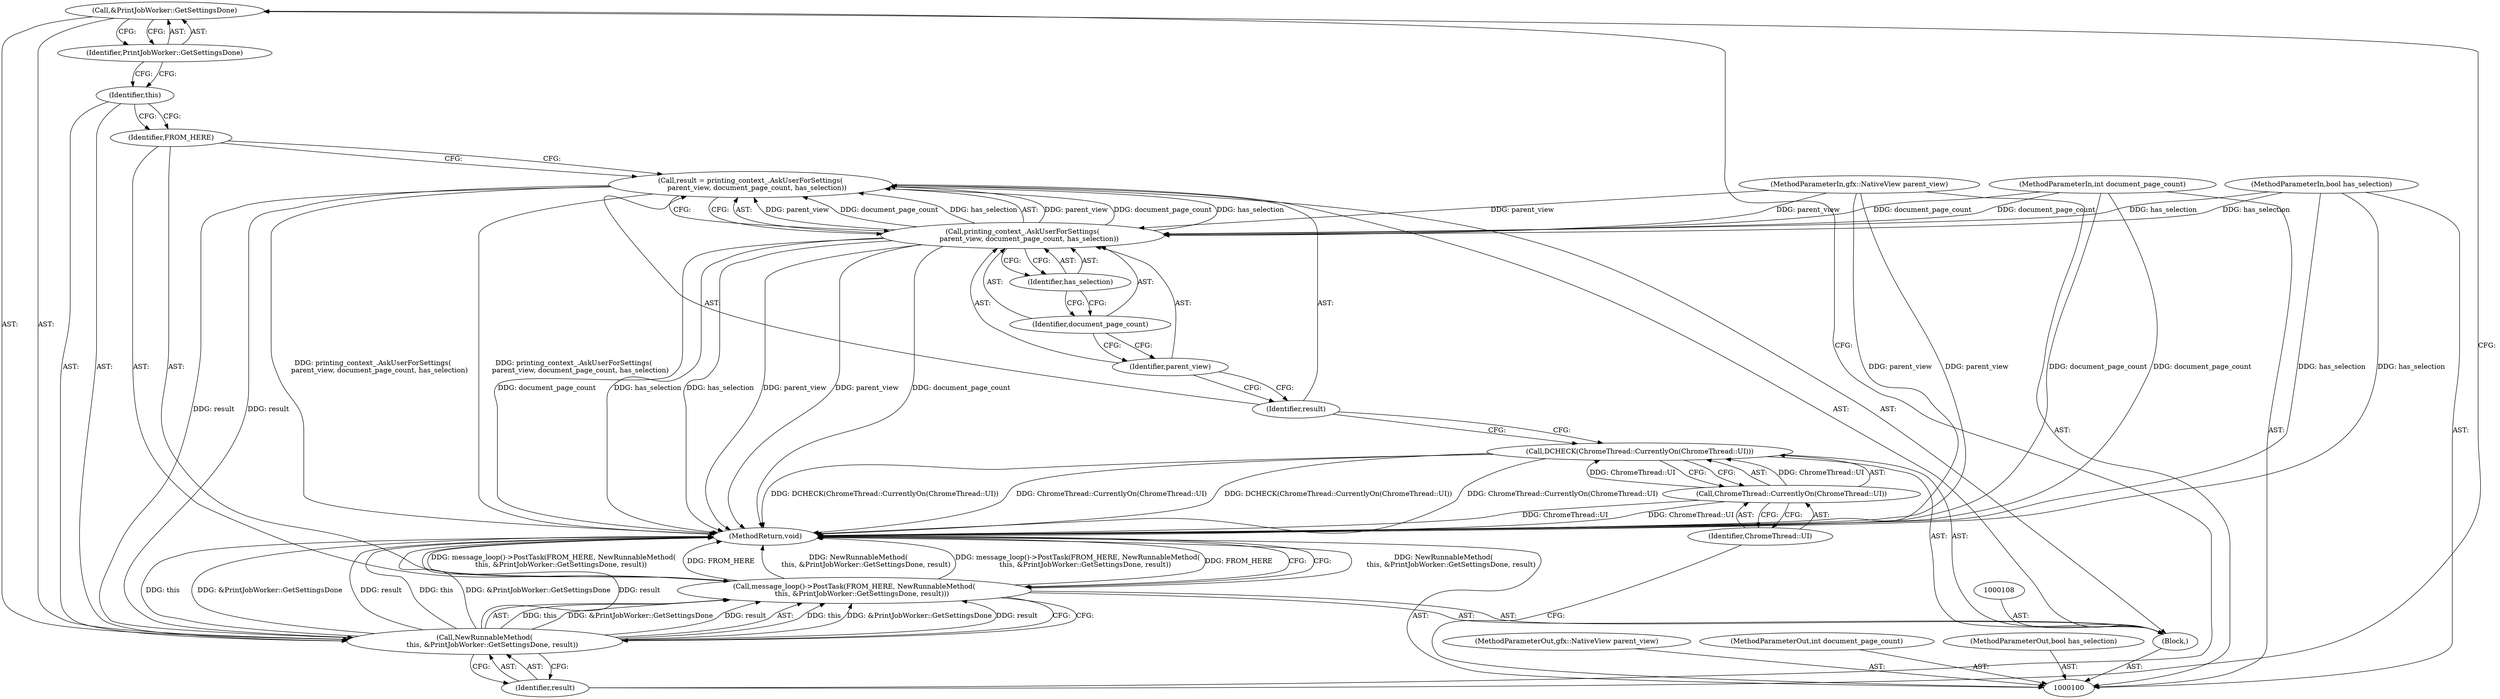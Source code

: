digraph "0_Chrome_fc790462b4f248712bbc8c3734664dd6b05f80f2_0" {
"1000119" [label="(Call,&PrintJobWorker::GetSettingsDone)"];
"1000120" [label="(Identifier,PrintJobWorker::GetSettingsDone)"];
"1000121" [label="(Identifier,result)"];
"1000118" [label="(Identifier,this)"];
"1000122" [label="(MethodReturn,void)"];
"1000101" [label="(MethodParameterIn,gfx::NativeView parent_view)"];
"1000164" [label="(MethodParameterOut,gfx::NativeView parent_view)"];
"1000102" [label="(MethodParameterIn,int document_page_count)"];
"1000165" [label="(MethodParameterOut,int document_page_count)"];
"1000103" [label="(MethodParameterIn,bool has_selection)"];
"1000166" [label="(MethodParameterOut,bool has_selection)"];
"1000104" [label="(Block,)"];
"1000106" [label="(Call,ChromeThread::CurrentlyOn(ChromeThread::UI))"];
"1000105" [label="(Call,DCHECK(ChromeThread::CurrentlyOn(ChromeThread::UI)))"];
"1000107" [label="(Identifier,ChromeThread::UI)"];
"1000109" [label="(Call,result = printing_context_.AskUserForSettings(\n      parent_view, document_page_count, has_selection))"];
"1000110" [label="(Identifier,result)"];
"1000111" [label="(Call,printing_context_.AskUserForSettings(\n      parent_view, document_page_count, has_selection))"];
"1000113" [label="(Identifier,document_page_count)"];
"1000114" [label="(Identifier,has_selection)"];
"1000112" [label="(Identifier,parent_view)"];
"1000116" [label="(Identifier,FROM_HERE)"];
"1000115" [label="(Call,message_loop()->PostTask(FROM_HERE, NewRunnableMethod(\n       this, &PrintJobWorker::GetSettingsDone, result)))"];
"1000117" [label="(Call,NewRunnableMethod(\n       this, &PrintJobWorker::GetSettingsDone, result))"];
"1000119" -> "1000117"  [label="AST: "];
"1000119" -> "1000120"  [label="CFG: "];
"1000120" -> "1000119"  [label="AST: "];
"1000121" -> "1000119"  [label="CFG: "];
"1000120" -> "1000119"  [label="AST: "];
"1000120" -> "1000118"  [label="CFG: "];
"1000119" -> "1000120"  [label="CFG: "];
"1000121" -> "1000117"  [label="AST: "];
"1000121" -> "1000119"  [label="CFG: "];
"1000117" -> "1000121"  [label="CFG: "];
"1000118" -> "1000117"  [label="AST: "];
"1000118" -> "1000116"  [label="CFG: "];
"1000120" -> "1000118"  [label="CFG: "];
"1000122" -> "1000100"  [label="AST: "];
"1000122" -> "1000115"  [label="CFG: "];
"1000115" -> "1000122"  [label="DDG: NewRunnableMethod(\n       this, &PrintJobWorker::GetSettingsDone, result)"];
"1000115" -> "1000122"  [label="DDG: message_loop()->PostTask(FROM_HERE, NewRunnableMethod(\n       this, &PrintJobWorker::GetSettingsDone, result))"];
"1000115" -> "1000122"  [label="DDG: FROM_HERE"];
"1000106" -> "1000122"  [label="DDG: ChromeThread::UI"];
"1000105" -> "1000122"  [label="DDG: DCHECK(ChromeThread::CurrentlyOn(ChromeThread::UI))"];
"1000105" -> "1000122"  [label="DDG: ChromeThread::CurrentlyOn(ChromeThread::UI)"];
"1000111" -> "1000122"  [label="DDG: has_selection"];
"1000111" -> "1000122"  [label="DDG: parent_view"];
"1000111" -> "1000122"  [label="DDG: document_page_count"];
"1000103" -> "1000122"  [label="DDG: has_selection"];
"1000117" -> "1000122"  [label="DDG: this"];
"1000117" -> "1000122"  [label="DDG: &PrintJobWorker::GetSettingsDone"];
"1000117" -> "1000122"  [label="DDG: result"];
"1000102" -> "1000122"  [label="DDG: document_page_count"];
"1000101" -> "1000122"  [label="DDG: parent_view"];
"1000109" -> "1000122"  [label="DDG: printing_context_.AskUserForSettings(\n      parent_view, document_page_count, has_selection)"];
"1000101" -> "1000100"  [label="AST: "];
"1000101" -> "1000122"  [label="DDG: parent_view"];
"1000101" -> "1000111"  [label="DDG: parent_view"];
"1000164" -> "1000100"  [label="AST: "];
"1000102" -> "1000100"  [label="AST: "];
"1000102" -> "1000122"  [label="DDG: document_page_count"];
"1000102" -> "1000111"  [label="DDG: document_page_count"];
"1000165" -> "1000100"  [label="AST: "];
"1000103" -> "1000100"  [label="AST: "];
"1000103" -> "1000122"  [label="DDG: has_selection"];
"1000103" -> "1000111"  [label="DDG: has_selection"];
"1000166" -> "1000100"  [label="AST: "];
"1000104" -> "1000100"  [label="AST: "];
"1000105" -> "1000104"  [label="AST: "];
"1000108" -> "1000104"  [label="AST: "];
"1000109" -> "1000104"  [label="AST: "];
"1000115" -> "1000104"  [label="AST: "];
"1000106" -> "1000105"  [label="AST: "];
"1000106" -> "1000107"  [label="CFG: "];
"1000107" -> "1000106"  [label="AST: "];
"1000105" -> "1000106"  [label="CFG: "];
"1000106" -> "1000122"  [label="DDG: ChromeThread::UI"];
"1000106" -> "1000105"  [label="DDG: ChromeThread::UI"];
"1000105" -> "1000104"  [label="AST: "];
"1000105" -> "1000106"  [label="CFG: "];
"1000106" -> "1000105"  [label="AST: "];
"1000110" -> "1000105"  [label="CFG: "];
"1000105" -> "1000122"  [label="DDG: DCHECK(ChromeThread::CurrentlyOn(ChromeThread::UI))"];
"1000105" -> "1000122"  [label="DDG: ChromeThread::CurrentlyOn(ChromeThread::UI)"];
"1000106" -> "1000105"  [label="DDG: ChromeThread::UI"];
"1000107" -> "1000106"  [label="AST: "];
"1000107" -> "1000100"  [label="CFG: "];
"1000106" -> "1000107"  [label="CFG: "];
"1000109" -> "1000104"  [label="AST: "];
"1000109" -> "1000111"  [label="CFG: "];
"1000110" -> "1000109"  [label="AST: "];
"1000111" -> "1000109"  [label="AST: "];
"1000116" -> "1000109"  [label="CFG: "];
"1000109" -> "1000122"  [label="DDG: printing_context_.AskUserForSettings(\n      parent_view, document_page_count, has_selection)"];
"1000111" -> "1000109"  [label="DDG: parent_view"];
"1000111" -> "1000109"  [label="DDG: document_page_count"];
"1000111" -> "1000109"  [label="DDG: has_selection"];
"1000109" -> "1000117"  [label="DDG: result"];
"1000110" -> "1000109"  [label="AST: "];
"1000110" -> "1000105"  [label="CFG: "];
"1000112" -> "1000110"  [label="CFG: "];
"1000111" -> "1000109"  [label="AST: "];
"1000111" -> "1000114"  [label="CFG: "];
"1000112" -> "1000111"  [label="AST: "];
"1000113" -> "1000111"  [label="AST: "];
"1000114" -> "1000111"  [label="AST: "];
"1000109" -> "1000111"  [label="CFG: "];
"1000111" -> "1000122"  [label="DDG: has_selection"];
"1000111" -> "1000122"  [label="DDG: parent_view"];
"1000111" -> "1000122"  [label="DDG: document_page_count"];
"1000111" -> "1000109"  [label="DDG: parent_view"];
"1000111" -> "1000109"  [label="DDG: document_page_count"];
"1000111" -> "1000109"  [label="DDG: has_selection"];
"1000101" -> "1000111"  [label="DDG: parent_view"];
"1000102" -> "1000111"  [label="DDG: document_page_count"];
"1000103" -> "1000111"  [label="DDG: has_selection"];
"1000113" -> "1000111"  [label="AST: "];
"1000113" -> "1000112"  [label="CFG: "];
"1000114" -> "1000113"  [label="CFG: "];
"1000114" -> "1000111"  [label="AST: "];
"1000114" -> "1000113"  [label="CFG: "];
"1000111" -> "1000114"  [label="CFG: "];
"1000112" -> "1000111"  [label="AST: "];
"1000112" -> "1000110"  [label="CFG: "];
"1000113" -> "1000112"  [label="CFG: "];
"1000116" -> "1000115"  [label="AST: "];
"1000116" -> "1000109"  [label="CFG: "];
"1000118" -> "1000116"  [label="CFG: "];
"1000115" -> "1000104"  [label="AST: "];
"1000115" -> "1000117"  [label="CFG: "];
"1000116" -> "1000115"  [label="AST: "];
"1000117" -> "1000115"  [label="AST: "];
"1000122" -> "1000115"  [label="CFG: "];
"1000115" -> "1000122"  [label="DDG: NewRunnableMethod(\n       this, &PrintJobWorker::GetSettingsDone, result)"];
"1000115" -> "1000122"  [label="DDG: message_loop()->PostTask(FROM_HERE, NewRunnableMethod(\n       this, &PrintJobWorker::GetSettingsDone, result))"];
"1000115" -> "1000122"  [label="DDG: FROM_HERE"];
"1000117" -> "1000115"  [label="DDG: this"];
"1000117" -> "1000115"  [label="DDG: &PrintJobWorker::GetSettingsDone"];
"1000117" -> "1000115"  [label="DDG: result"];
"1000117" -> "1000115"  [label="AST: "];
"1000117" -> "1000121"  [label="CFG: "];
"1000118" -> "1000117"  [label="AST: "];
"1000119" -> "1000117"  [label="AST: "];
"1000121" -> "1000117"  [label="AST: "];
"1000115" -> "1000117"  [label="CFG: "];
"1000117" -> "1000122"  [label="DDG: this"];
"1000117" -> "1000122"  [label="DDG: &PrintJobWorker::GetSettingsDone"];
"1000117" -> "1000122"  [label="DDG: result"];
"1000117" -> "1000115"  [label="DDG: this"];
"1000117" -> "1000115"  [label="DDG: &PrintJobWorker::GetSettingsDone"];
"1000117" -> "1000115"  [label="DDG: result"];
"1000109" -> "1000117"  [label="DDG: result"];
}
